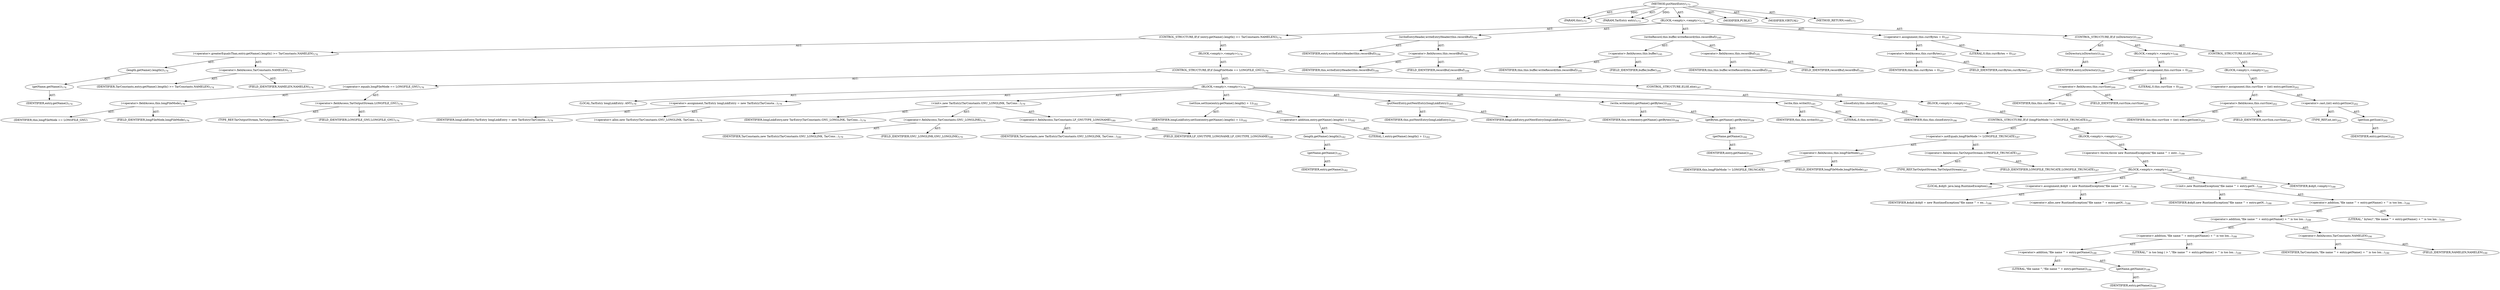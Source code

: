 digraph "putNextEntry" {  
"111669149705" [label = <(METHOD,putNextEntry)<SUB>173</SUB>> ]
"115964116998" [label = <(PARAM,this)<SUB>173</SUB>> ]
"115964117016" [label = <(PARAM,TarEntry entry)<SUB>173</SUB>> ]
"25769803785" [label = <(BLOCK,&lt;empty&gt;,&lt;empty&gt;)<SUB>173</SUB>> ]
"47244640256" [label = <(CONTROL_STRUCTURE,IF,if (entry.getName().length() &gt;= TarConstants.NAMELEN))<SUB>174</SUB>> ]
"30064771111" [label = <(&lt;operator&gt;.greaterEqualsThan,entry.getName().length() &gt;= TarConstants.NAMELEN)<SUB>174</SUB>> ]
"30064771112" [label = <(length,getName().length())<SUB>174</SUB>> ]
"30064771113" [label = <(getName,getName())<SUB>174</SUB>> ]
"68719476828" [label = <(IDENTIFIER,entry,getName())<SUB>174</SUB>> ]
"30064771114" [label = <(&lt;operator&gt;.fieldAccess,TarConstants.NAMELEN)<SUB>174</SUB>> ]
"68719476829" [label = <(IDENTIFIER,TarConstants,entry.getName().length() &gt;= TarConstants.NAMELEN)<SUB>174</SUB>> ]
"55834574865" [label = <(FIELD_IDENTIFIER,NAMELEN,NAMELEN)<SUB>174</SUB>> ]
"25769803786" [label = <(BLOCK,&lt;empty&gt;,&lt;empty&gt;)<SUB>174</SUB>> ]
"47244640257" [label = <(CONTROL_STRUCTURE,IF,if (longFileMode == LONGFILE_GNU))<SUB>176</SUB>> ]
"30064771115" [label = <(&lt;operator&gt;.equals,longFileMode == LONGFILE_GNU)<SUB>176</SUB>> ]
"30064771116" [label = <(&lt;operator&gt;.fieldAccess,this.longFileMode)<SUB>176</SUB>> ]
"68719476830" [label = <(IDENTIFIER,this,longFileMode == LONGFILE_GNU)> ]
"55834574866" [label = <(FIELD_IDENTIFIER,longFileMode,longFileMode)<SUB>176</SUB>> ]
"30064771117" [label = <(&lt;operator&gt;.fieldAccess,TarOutputStream.LONGFILE_GNU)<SUB>176</SUB>> ]
"180388626433" [label = <(TYPE_REF,TarOutputStream,TarOutputStream)<SUB>176</SUB>> ]
"55834574867" [label = <(FIELD_IDENTIFIER,LONGFILE_GNU,LONGFILE_GNU)<SUB>176</SUB>> ]
"25769803787" [label = <(BLOCK,&lt;empty&gt;,&lt;empty&gt;)<SUB>176</SUB>> ]
"94489280512" [label = <(LOCAL,TarEntry longLinkEntry: ANY)<SUB>179</SUB>> ]
"30064771118" [label = <(&lt;operator&gt;.assignment,TarEntry longLinkEntry = new TarEntry(TarConsta...)<SUB>179</SUB>> ]
"68719476831" [label = <(IDENTIFIER,longLinkEntry,TarEntry longLinkEntry = new TarEntry(TarConsta...)<SUB>179</SUB>> ]
"30064771119" [label = <(&lt;operator&gt;.alloc,new TarEntry(TarConstants.GNU_LONGLINK, TarCons...)<SUB>179</SUB>> ]
"30064771120" [label = <(&lt;init&gt;,new TarEntry(TarConstants.GNU_LONGLINK, TarCons...)<SUB>179</SUB>> ]
"68719476832" [label = <(IDENTIFIER,longLinkEntry,new TarEntry(TarConstants.GNU_LONGLINK, TarCons...)<SUB>179</SUB>> ]
"30064771121" [label = <(&lt;operator&gt;.fieldAccess,TarConstants.GNU_LONGLINK)<SUB>179</SUB>> ]
"68719476833" [label = <(IDENTIFIER,TarConstants,new TarEntry(TarConstants.GNU_LONGLINK, TarCons...)<SUB>179</SUB>> ]
"55834574868" [label = <(FIELD_IDENTIFIER,GNU_LONGLINK,GNU_LONGLINK)<SUB>179</SUB>> ]
"30064771122" [label = <(&lt;operator&gt;.fieldAccess,TarConstants.LF_GNUTYPE_LONGNAME)<SUB>180</SUB>> ]
"68719476834" [label = <(IDENTIFIER,TarConstants,new TarEntry(TarConstants.GNU_LONGLINK, TarCons...)<SUB>180</SUB>> ]
"55834574869" [label = <(FIELD_IDENTIFIER,LF_GNUTYPE_LONGNAME,LF_GNUTYPE_LONGNAME)<SUB>180</SUB>> ]
"30064771123" [label = <(setSize,setSize(entry.getName().length() + 1))<SUB>182</SUB>> ]
"68719476835" [label = <(IDENTIFIER,longLinkEntry,setSize(entry.getName().length() + 1))<SUB>182</SUB>> ]
"30064771124" [label = <(&lt;operator&gt;.addition,entry.getName().length() + 1)<SUB>182</SUB>> ]
"30064771125" [label = <(length,getName().length())<SUB>182</SUB>> ]
"30064771126" [label = <(getName,getName())<SUB>182</SUB>> ]
"68719476836" [label = <(IDENTIFIER,entry,getName())<SUB>182</SUB>> ]
"90194313219" [label = <(LITERAL,1,entry.getName().length() + 1)<SUB>182</SUB>> ]
"30064771127" [label = <(putNextEntry,putNextEntry(longLinkEntry))<SUB>183</SUB>> ]
"68719476743" [label = <(IDENTIFIER,this,putNextEntry(longLinkEntry))<SUB>183</SUB>> ]
"68719476837" [label = <(IDENTIFIER,longLinkEntry,putNextEntry(longLinkEntry))<SUB>183</SUB>> ]
"30064771128" [label = <(write,write(entry.getName().getBytes()))<SUB>184</SUB>> ]
"68719476744" [label = <(IDENTIFIER,this,write(entry.getName().getBytes()))<SUB>184</SUB>> ]
"30064771129" [label = <(getBytes,getName().getBytes())<SUB>184</SUB>> ]
"30064771130" [label = <(getName,getName())<SUB>184</SUB>> ]
"68719476838" [label = <(IDENTIFIER,entry,getName())<SUB>184</SUB>> ]
"30064771131" [label = <(write,this.write(0))<SUB>185</SUB>> ]
"68719476745" [label = <(IDENTIFIER,this,this.write(0))<SUB>185</SUB>> ]
"90194313220" [label = <(LITERAL,0,this.write(0))<SUB>185</SUB>> ]
"30064771132" [label = <(closeEntry,this.closeEntry())<SUB>186</SUB>> ]
"68719476746" [label = <(IDENTIFIER,this,this.closeEntry())<SUB>186</SUB>> ]
"47244640258" [label = <(CONTROL_STRUCTURE,ELSE,else)<SUB>187</SUB>> ]
"25769803788" [label = <(BLOCK,&lt;empty&gt;,&lt;empty&gt;)<SUB>187</SUB>> ]
"47244640259" [label = <(CONTROL_STRUCTURE,IF,if (longFileMode != LONGFILE_TRUNCATE))<SUB>187</SUB>> ]
"30064771133" [label = <(&lt;operator&gt;.notEquals,longFileMode != LONGFILE_TRUNCATE)<SUB>187</SUB>> ]
"30064771134" [label = <(&lt;operator&gt;.fieldAccess,this.longFileMode)<SUB>187</SUB>> ]
"68719476839" [label = <(IDENTIFIER,this,longFileMode != LONGFILE_TRUNCATE)> ]
"55834574870" [label = <(FIELD_IDENTIFIER,longFileMode,longFileMode)<SUB>187</SUB>> ]
"30064771135" [label = <(&lt;operator&gt;.fieldAccess,TarOutputStream.LONGFILE_TRUNCATE)<SUB>187</SUB>> ]
"180388626434" [label = <(TYPE_REF,TarOutputStream,TarOutputStream)<SUB>187</SUB>> ]
"55834574871" [label = <(FIELD_IDENTIFIER,LONGFILE_TRUNCATE,LONGFILE_TRUNCATE)<SUB>187</SUB>> ]
"25769803789" [label = <(BLOCK,&lt;empty&gt;,&lt;empty&gt;)<SUB>187</SUB>> ]
"30064771136" [label = <(&lt;operator&gt;.throw,throw new RuntimeException(&quot;file name '&quot; + entr...)<SUB>188</SUB>> ]
"25769803790" [label = <(BLOCK,&lt;empty&gt;,&lt;empty&gt;)<SUB>188</SUB>> ]
"94489280513" [label = <(LOCAL,$obj0: java.lang.RuntimeException)<SUB>188</SUB>> ]
"30064771137" [label = <(&lt;operator&gt;.assignment,$obj0 = new RuntimeException(&quot;file name '&quot; + en...)<SUB>188</SUB>> ]
"68719476840" [label = <(IDENTIFIER,$obj0,$obj0 = new RuntimeException(&quot;file name '&quot; + en...)<SUB>188</SUB>> ]
"30064771138" [label = <(&lt;operator&gt;.alloc,new RuntimeException(&quot;file name '&quot; + entry.getN...)<SUB>188</SUB>> ]
"30064771139" [label = <(&lt;init&gt;,new RuntimeException(&quot;file name '&quot; + entry.getN...)<SUB>188</SUB>> ]
"68719476841" [label = <(IDENTIFIER,$obj0,new RuntimeException(&quot;file name '&quot; + entry.getN...)<SUB>188</SUB>> ]
"30064771140" [label = <(&lt;operator&gt;.addition,&quot;file name '&quot; + entry.getName() + &quot;' is too lon...)<SUB>188</SUB>> ]
"30064771141" [label = <(&lt;operator&gt;.addition,&quot;file name '&quot; + entry.getName() + &quot;' is too lon...)<SUB>188</SUB>> ]
"30064771142" [label = <(&lt;operator&gt;.addition,&quot;file name '&quot; + entry.getName() + &quot;' is too lon...)<SUB>188</SUB>> ]
"30064771143" [label = <(&lt;operator&gt;.addition,&quot;file name '&quot; + entry.getName())<SUB>188</SUB>> ]
"90194313221" [label = <(LITERAL,&quot;file name '&quot;,&quot;file name '&quot; + entry.getName())<SUB>188</SUB>> ]
"30064771144" [label = <(getName,getName())<SUB>188</SUB>> ]
"68719476842" [label = <(IDENTIFIER,entry,getName())<SUB>188</SUB>> ]
"90194313222" [label = <(LITERAL,&quot;' is too long ( &gt; &quot;,&quot;file name '&quot; + entry.getName() + &quot;' is too lon...)<SUB>189</SUB>> ]
"30064771145" [label = <(&lt;operator&gt;.fieldAccess,TarConstants.NAMELEN)<SUB>190</SUB>> ]
"68719476843" [label = <(IDENTIFIER,TarConstants,&quot;file name '&quot; + entry.getName() + &quot;' is too lon...)<SUB>190</SUB>> ]
"55834574872" [label = <(FIELD_IDENTIFIER,NAMELEN,NAMELEN)<SUB>190</SUB>> ]
"90194313223" [label = <(LITERAL,&quot; bytes)&quot;,&quot;file name '&quot; + entry.getName() + &quot;' is too lon...)<SUB>190</SUB>> ]
"68719476844" [label = <(IDENTIFIER,$obj0,&lt;empty&gt;)<SUB>188</SUB>> ]
"30064771146" [label = <(writeEntryHeader,writeEntryHeader(this.recordBuf))<SUB>194</SUB>> ]
"68719476845" [label = <(IDENTIFIER,entry,writeEntryHeader(this.recordBuf))<SUB>194</SUB>> ]
"30064771147" [label = <(&lt;operator&gt;.fieldAccess,this.recordBuf)<SUB>194</SUB>> ]
"68719476747" [label = <(IDENTIFIER,this,writeEntryHeader(this.recordBuf))<SUB>194</SUB>> ]
"55834574873" [label = <(FIELD_IDENTIFIER,recordBuf,recordBuf)<SUB>194</SUB>> ]
"30064771148" [label = <(writeRecord,this.buffer.writeRecord(this.recordBuf))<SUB>195</SUB>> ]
"30064771149" [label = <(&lt;operator&gt;.fieldAccess,this.buffer)<SUB>195</SUB>> ]
"68719476749" [label = <(IDENTIFIER,this,this.buffer.writeRecord(this.recordBuf))<SUB>195</SUB>> ]
"55834574874" [label = <(FIELD_IDENTIFIER,buffer,buffer)<SUB>195</SUB>> ]
"30064771150" [label = <(&lt;operator&gt;.fieldAccess,this.recordBuf)<SUB>195</SUB>> ]
"68719476748" [label = <(IDENTIFIER,this,this.buffer.writeRecord(this.recordBuf))<SUB>195</SUB>> ]
"55834574875" [label = <(FIELD_IDENTIFIER,recordBuf,recordBuf)<SUB>195</SUB>> ]
"30064771151" [label = <(&lt;operator&gt;.assignment,this.currBytes = 0)<SUB>197</SUB>> ]
"30064771152" [label = <(&lt;operator&gt;.fieldAccess,this.currBytes)<SUB>197</SUB>> ]
"68719476750" [label = <(IDENTIFIER,this,this.currBytes = 0)<SUB>197</SUB>> ]
"55834574876" [label = <(FIELD_IDENTIFIER,currBytes,currBytes)<SUB>197</SUB>> ]
"90194313224" [label = <(LITERAL,0,this.currBytes = 0)<SUB>197</SUB>> ]
"47244640260" [label = <(CONTROL_STRUCTURE,IF,if (isDirectory()))<SUB>199</SUB>> ]
"30064771153" [label = <(isDirectory,isDirectory())<SUB>199</SUB>> ]
"68719476846" [label = <(IDENTIFIER,entry,isDirectory())<SUB>199</SUB>> ]
"25769803791" [label = <(BLOCK,&lt;empty&gt;,&lt;empty&gt;)<SUB>199</SUB>> ]
"30064771154" [label = <(&lt;operator&gt;.assignment,this.currSize = 0)<SUB>200</SUB>> ]
"30064771155" [label = <(&lt;operator&gt;.fieldAccess,this.currSize)<SUB>200</SUB>> ]
"68719476751" [label = <(IDENTIFIER,this,this.currSize = 0)<SUB>200</SUB>> ]
"55834574877" [label = <(FIELD_IDENTIFIER,currSize,currSize)<SUB>200</SUB>> ]
"90194313225" [label = <(LITERAL,0,this.currSize = 0)<SUB>200</SUB>> ]
"47244640261" [label = <(CONTROL_STRUCTURE,ELSE,else)<SUB>201</SUB>> ]
"25769803792" [label = <(BLOCK,&lt;empty&gt;,&lt;empty&gt;)<SUB>201</SUB>> ]
"30064771156" [label = <(&lt;operator&gt;.assignment,this.currSize = (int) entry.getSize())<SUB>202</SUB>> ]
"30064771157" [label = <(&lt;operator&gt;.fieldAccess,this.currSize)<SUB>202</SUB>> ]
"68719476752" [label = <(IDENTIFIER,this,this.currSize = (int) entry.getSize())<SUB>202</SUB>> ]
"55834574878" [label = <(FIELD_IDENTIFIER,currSize,currSize)<SUB>202</SUB>> ]
"30064771158" [label = <(&lt;operator&gt;.cast,(int) entry.getSize())<SUB>202</SUB>> ]
"180388626435" [label = <(TYPE_REF,int,int)<SUB>202</SUB>> ]
"30064771159" [label = <(getSize,getSize())<SUB>202</SUB>> ]
"68719476847" [label = <(IDENTIFIER,entry,getSize())<SUB>202</SUB>> ]
"133143986209" [label = <(MODIFIER,PUBLIC)> ]
"133143986210" [label = <(MODIFIER,VIRTUAL)> ]
"128849018889" [label = <(METHOD_RETURN,void)<SUB>173</SUB>> ]
  "111669149705" -> "115964116998"  [ label = "AST: "] 
  "111669149705" -> "115964117016"  [ label = "AST: "] 
  "111669149705" -> "25769803785"  [ label = "AST: "] 
  "111669149705" -> "133143986209"  [ label = "AST: "] 
  "111669149705" -> "133143986210"  [ label = "AST: "] 
  "111669149705" -> "128849018889"  [ label = "AST: "] 
  "25769803785" -> "47244640256"  [ label = "AST: "] 
  "25769803785" -> "30064771146"  [ label = "AST: "] 
  "25769803785" -> "30064771148"  [ label = "AST: "] 
  "25769803785" -> "30064771151"  [ label = "AST: "] 
  "25769803785" -> "47244640260"  [ label = "AST: "] 
  "47244640256" -> "30064771111"  [ label = "AST: "] 
  "47244640256" -> "25769803786"  [ label = "AST: "] 
  "30064771111" -> "30064771112"  [ label = "AST: "] 
  "30064771111" -> "30064771114"  [ label = "AST: "] 
  "30064771112" -> "30064771113"  [ label = "AST: "] 
  "30064771113" -> "68719476828"  [ label = "AST: "] 
  "30064771114" -> "68719476829"  [ label = "AST: "] 
  "30064771114" -> "55834574865"  [ label = "AST: "] 
  "25769803786" -> "47244640257"  [ label = "AST: "] 
  "47244640257" -> "30064771115"  [ label = "AST: "] 
  "47244640257" -> "25769803787"  [ label = "AST: "] 
  "47244640257" -> "47244640258"  [ label = "AST: "] 
  "30064771115" -> "30064771116"  [ label = "AST: "] 
  "30064771115" -> "30064771117"  [ label = "AST: "] 
  "30064771116" -> "68719476830"  [ label = "AST: "] 
  "30064771116" -> "55834574866"  [ label = "AST: "] 
  "30064771117" -> "180388626433"  [ label = "AST: "] 
  "30064771117" -> "55834574867"  [ label = "AST: "] 
  "25769803787" -> "94489280512"  [ label = "AST: "] 
  "25769803787" -> "30064771118"  [ label = "AST: "] 
  "25769803787" -> "30064771120"  [ label = "AST: "] 
  "25769803787" -> "30064771123"  [ label = "AST: "] 
  "25769803787" -> "30064771127"  [ label = "AST: "] 
  "25769803787" -> "30064771128"  [ label = "AST: "] 
  "25769803787" -> "30064771131"  [ label = "AST: "] 
  "25769803787" -> "30064771132"  [ label = "AST: "] 
  "30064771118" -> "68719476831"  [ label = "AST: "] 
  "30064771118" -> "30064771119"  [ label = "AST: "] 
  "30064771120" -> "68719476832"  [ label = "AST: "] 
  "30064771120" -> "30064771121"  [ label = "AST: "] 
  "30064771120" -> "30064771122"  [ label = "AST: "] 
  "30064771121" -> "68719476833"  [ label = "AST: "] 
  "30064771121" -> "55834574868"  [ label = "AST: "] 
  "30064771122" -> "68719476834"  [ label = "AST: "] 
  "30064771122" -> "55834574869"  [ label = "AST: "] 
  "30064771123" -> "68719476835"  [ label = "AST: "] 
  "30064771123" -> "30064771124"  [ label = "AST: "] 
  "30064771124" -> "30064771125"  [ label = "AST: "] 
  "30064771124" -> "90194313219"  [ label = "AST: "] 
  "30064771125" -> "30064771126"  [ label = "AST: "] 
  "30064771126" -> "68719476836"  [ label = "AST: "] 
  "30064771127" -> "68719476743"  [ label = "AST: "] 
  "30064771127" -> "68719476837"  [ label = "AST: "] 
  "30064771128" -> "68719476744"  [ label = "AST: "] 
  "30064771128" -> "30064771129"  [ label = "AST: "] 
  "30064771129" -> "30064771130"  [ label = "AST: "] 
  "30064771130" -> "68719476838"  [ label = "AST: "] 
  "30064771131" -> "68719476745"  [ label = "AST: "] 
  "30064771131" -> "90194313220"  [ label = "AST: "] 
  "30064771132" -> "68719476746"  [ label = "AST: "] 
  "47244640258" -> "25769803788"  [ label = "AST: "] 
  "25769803788" -> "47244640259"  [ label = "AST: "] 
  "47244640259" -> "30064771133"  [ label = "AST: "] 
  "47244640259" -> "25769803789"  [ label = "AST: "] 
  "30064771133" -> "30064771134"  [ label = "AST: "] 
  "30064771133" -> "30064771135"  [ label = "AST: "] 
  "30064771134" -> "68719476839"  [ label = "AST: "] 
  "30064771134" -> "55834574870"  [ label = "AST: "] 
  "30064771135" -> "180388626434"  [ label = "AST: "] 
  "30064771135" -> "55834574871"  [ label = "AST: "] 
  "25769803789" -> "30064771136"  [ label = "AST: "] 
  "30064771136" -> "25769803790"  [ label = "AST: "] 
  "25769803790" -> "94489280513"  [ label = "AST: "] 
  "25769803790" -> "30064771137"  [ label = "AST: "] 
  "25769803790" -> "30064771139"  [ label = "AST: "] 
  "25769803790" -> "68719476844"  [ label = "AST: "] 
  "30064771137" -> "68719476840"  [ label = "AST: "] 
  "30064771137" -> "30064771138"  [ label = "AST: "] 
  "30064771139" -> "68719476841"  [ label = "AST: "] 
  "30064771139" -> "30064771140"  [ label = "AST: "] 
  "30064771140" -> "30064771141"  [ label = "AST: "] 
  "30064771140" -> "90194313223"  [ label = "AST: "] 
  "30064771141" -> "30064771142"  [ label = "AST: "] 
  "30064771141" -> "30064771145"  [ label = "AST: "] 
  "30064771142" -> "30064771143"  [ label = "AST: "] 
  "30064771142" -> "90194313222"  [ label = "AST: "] 
  "30064771143" -> "90194313221"  [ label = "AST: "] 
  "30064771143" -> "30064771144"  [ label = "AST: "] 
  "30064771144" -> "68719476842"  [ label = "AST: "] 
  "30064771145" -> "68719476843"  [ label = "AST: "] 
  "30064771145" -> "55834574872"  [ label = "AST: "] 
  "30064771146" -> "68719476845"  [ label = "AST: "] 
  "30064771146" -> "30064771147"  [ label = "AST: "] 
  "30064771147" -> "68719476747"  [ label = "AST: "] 
  "30064771147" -> "55834574873"  [ label = "AST: "] 
  "30064771148" -> "30064771149"  [ label = "AST: "] 
  "30064771148" -> "30064771150"  [ label = "AST: "] 
  "30064771149" -> "68719476749"  [ label = "AST: "] 
  "30064771149" -> "55834574874"  [ label = "AST: "] 
  "30064771150" -> "68719476748"  [ label = "AST: "] 
  "30064771150" -> "55834574875"  [ label = "AST: "] 
  "30064771151" -> "30064771152"  [ label = "AST: "] 
  "30064771151" -> "90194313224"  [ label = "AST: "] 
  "30064771152" -> "68719476750"  [ label = "AST: "] 
  "30064771152" -> "55834574876"  [ label = "AST: "] 
  "47244640260" -> "30064771153"  [ label = "AST: "] 
  "47244640260" -> "25769803791"  [ label = "AST: "] 
  "47244640260" -> "47244640261"  [ label = "AST: "] 
  "30064771153" -> "68719476846"  [ label = "AST: "] 
  "25769803791" -> "30064771154"  [ label = "AST: "] 
  "30064771154" -> "30064771155"  [ label = "AST: "] 
  "30064771154" -> "90194313225"  [ label = "AST: "] 
  "30064771155" -> "68719476751"  [ label = "AST: "] 
  "30064771155" -> "55834574877"  [ label = "AST: "] 
  "47244640261" -> "25769803792"  [ label = "AST: "] 
  "25769803792" -> "30064771156"  [ label = "AST: "] 
  "30064771156" -> "30064771157"  [ label = "AST: "] 
  "30064771156" -> "30064771158"  [ label = "AST: "] 
  "30064771157" -> "68719476752"  [ label = "AST: "] 
  "30064771157" -> "55834574878"  [ label = "AST: "] 
  "30064771158" -> "180388626435"  [ label = "AST: "] 
  "30064771158" -> "30064771159"  [ label = "AST: "] 
  "30064771159" -> "68719476847"  [ label = "AST: "] 
  "111669149705" -> "115964116998"  [ label = "DDG: "] 
  "111669149705" -> "115964117016"  [ label = "DDG: "] 
}
